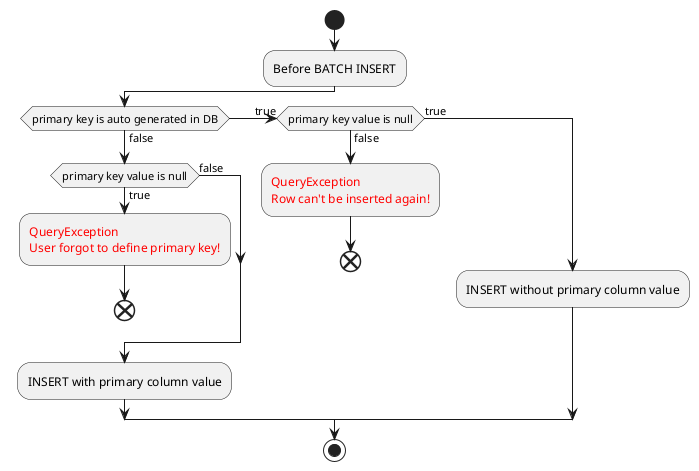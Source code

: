 @startuml
start
:Before BATCH INSERT;
if (primary key is auto generated in DB) then(false)

    if(primary key value is null) then(true)
        :<color:red>QueryException
        <color:red>User forgot to define primary key!;
        end
    else (false)
    endif

:INSERT with primary column value;

(true) elseif(primary key value is null) then(false)
    :<color:red>QueryException
    <color:red>Row can't be inserted again!;
    end
else (true)
    :INSERT without primary column value;
endif

stop
@enduml
